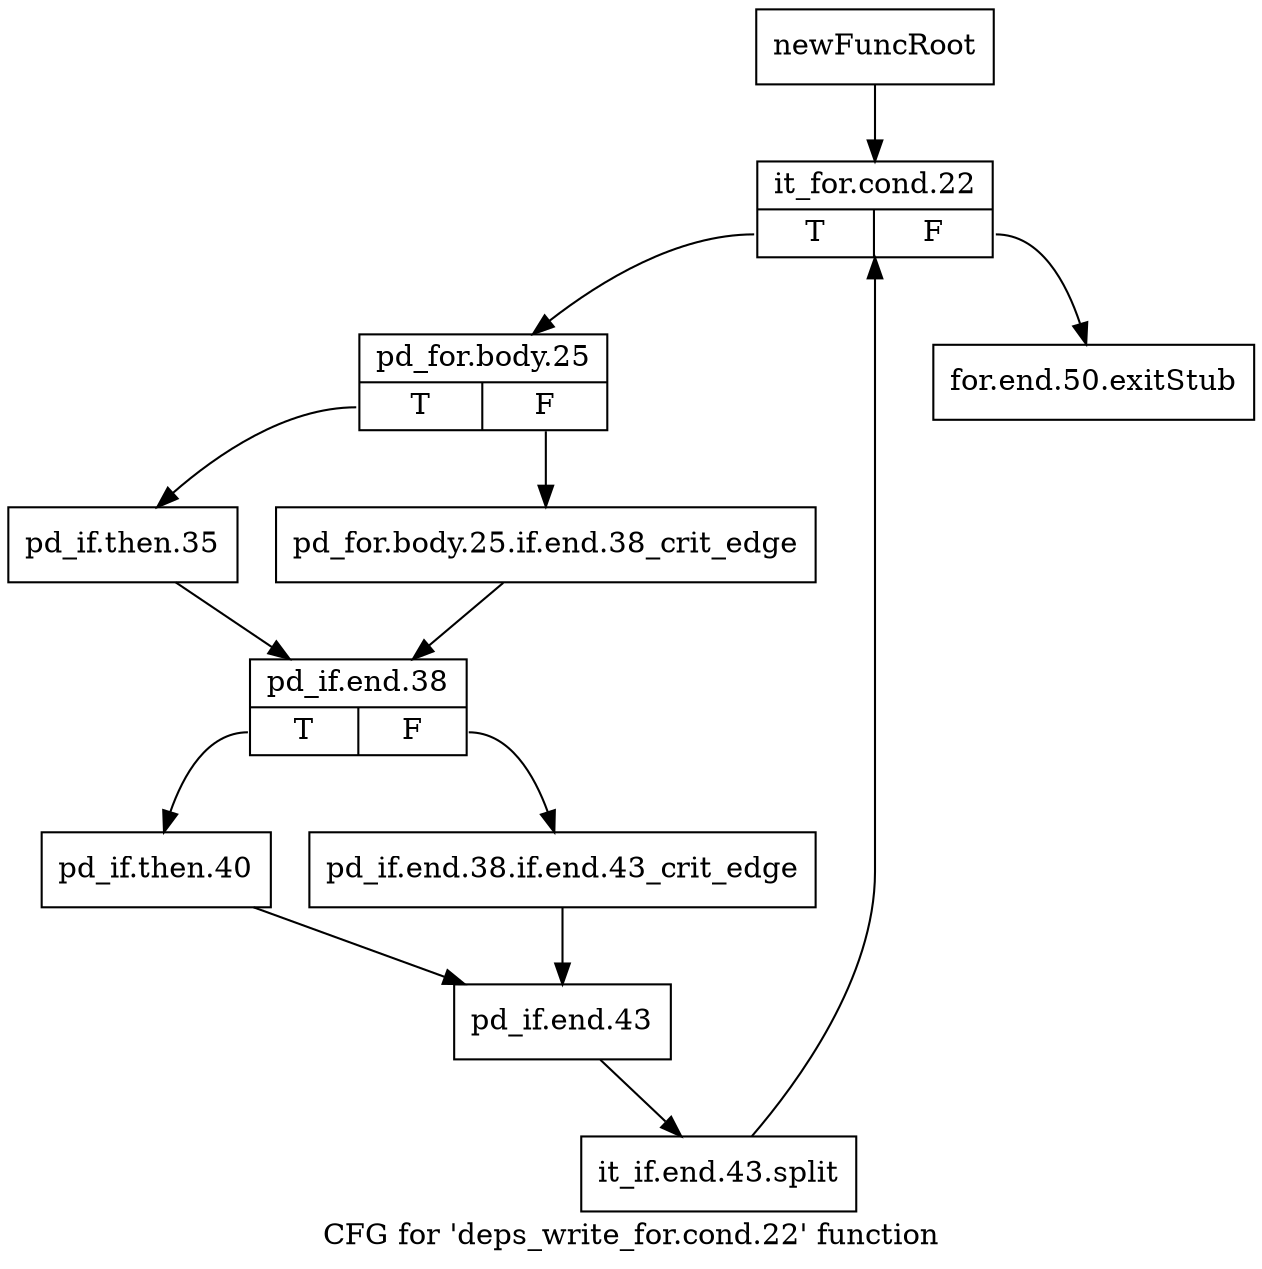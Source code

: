 digraph "CFG for 'deps_write_for.cond.22' function" {
	label="CFG for 'deps_write_for.cond.22' function";

	Node0xa2e2480 [shape=record,label="{newFuncRoot}"];
	Node0xa2e2480 -> Node0xa2e2520;
	Node0xa2e24d0 [shape=record,label="{for.end.50.exitStub}"];
	Node0xa2e2520 [shape=record,label="{it_for.cond.22|{<s0>T|<s1>F}}"];
	Node0xa2e2520:s0 -> Node0xa2e2570;
	Node0xa2e2520:s1 -> Node0xa2e24d0;
	Node0xa2e2570 [shape=record,label="{pd_for.body.25|{<s0>T|<s1>F}}"];
	Node0xa2e2570:s0 -> Node0xa2e2610;
	Node0xa2e2570:s1 -> Node0xa2e25c0;
	Node0xa2e25c0 [shape=record,label="{pd_for.body.25.if.end.38_crit_edge}"];
	Node0xa2e25c0 -> Node0xa2e2660;
	Node0xa2e2610 [shape=record,label="{pd_if.then.35}"];
	Node0xa2e2610 -> Node0xa2e2660;
	Node0xa2e2660 [shape=record,label="{pd_if.end.38|{<s0>T|<s1>F}}"];
	Node0xa2e2660:s0 -> Node0xa2e2700;
	Node0xa2e2660:s1 -> Node0xa2e26b0;
	Node0xa2e26b0 [shape=record,label="{pd_if.end.38.if.end.43_crit_edge}"];
	Node0xa2e26b0 -> Node0xa2e2750;
	Node0xa2e2700 [shape=record,label="{pd_if.then.40}"];
	Node0xa2e2700 -> Node0xa2e2750;
	Node0xa2e2750 [shape=record,label="{pd_if.end.43}"];
	Node0xa2e2750 -> Node0xf225c00;
	Node0xf225c00 [shape=record,label="{it_if.end.43.split}"];
	Node0xf225c00 -> Node0xa2e2520;
}
